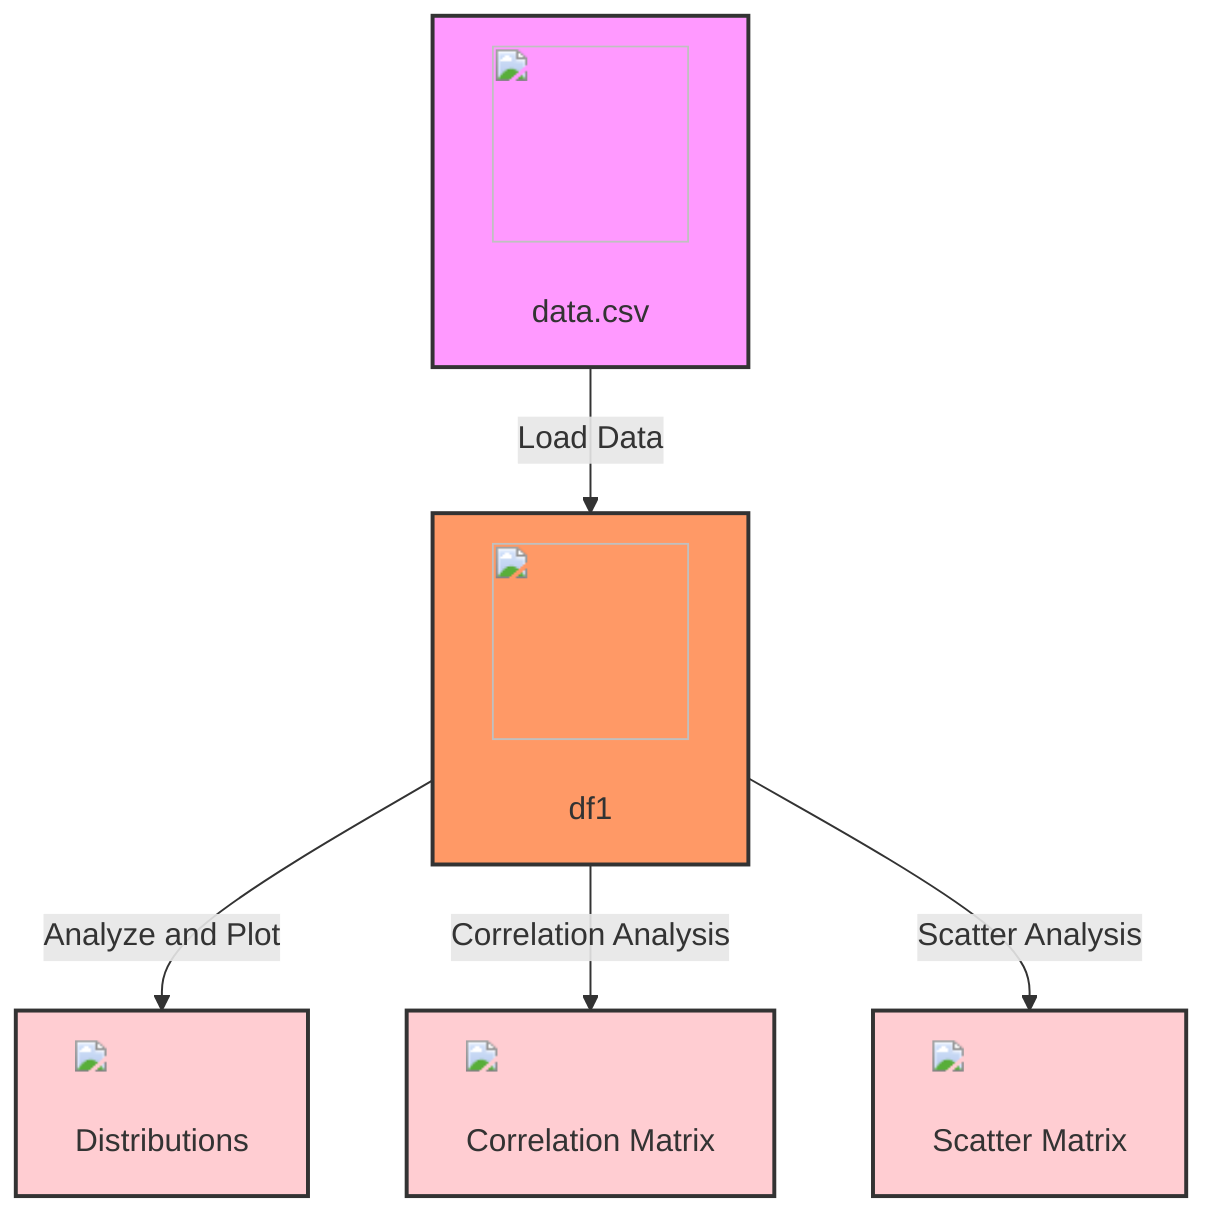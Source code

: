 flowchart TD
    %% Data source node
    A["<img src='icons/file.svg' width=100 height=100/> <br/> data.csv"]:::dataSource -- Load Data --> B["<img src='icons/table.svg' width=100 height=100/> <br/> df1"]:::dataFrame

    %% Analysis outputs
    B["<img src='icons/table.svg' width=100 height=100/> <br/> df1"]:::dataFrame -- Analyze and Plot --> C["<img src='dummy_plots/hist_template.svg'/> <br/> Distributions"]:::plotNode
    B["<img src='icons/table.svg' width=100 height=100/> <br/> df1"]:::dataFrame -- Correlation Analysis --> D["<img src='dummy_plots/correlation_matrix_template.svg'/> <br/> Correlation Matrix"]:::plotNode
    B["<img src='icons/table.svg' width=100 height=100/> <br/> df1"]:::dataFrame -- Scatter Analysis --> E["<img src='dummy_plots/scatter_plot_template.svg'/> <br/> Scatter Matrix"]:::plotNode

    classDef dataSource fill:#f9f,stroke:#333,stroke-width:2px;
    classDef dataFrame fill:#f96,stroke:#333,stroke-width:2px;
    classDef plotNode fill:#FFCDD2,stroke:#333,stroke-width:2px;